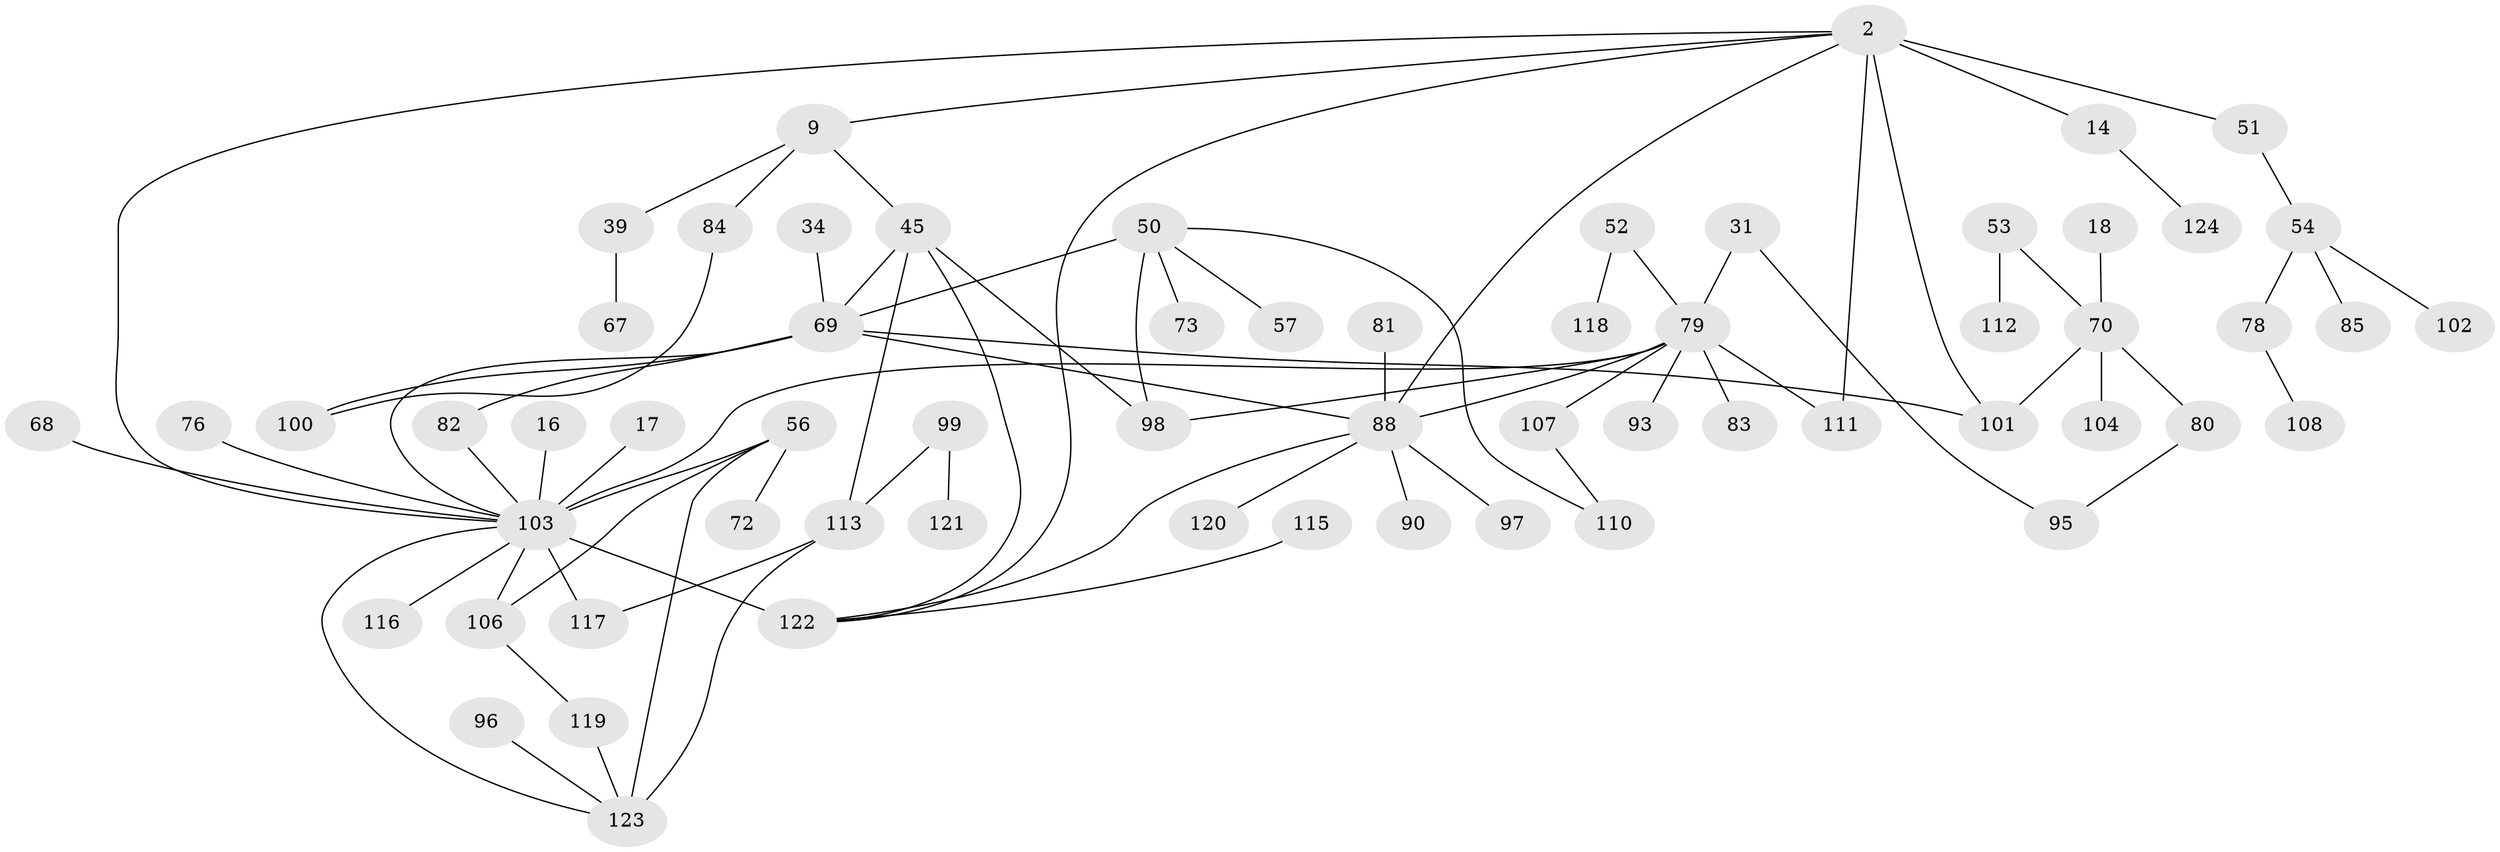 // original degree distribution, {5: 0.07258064516129033, 9: 0.008064516129032258, 7: 0.016129032258064516, 6: 0.016129032258064516, 2: 0.3225806451612903, 4: 0.07258064516129033, 3: 0.1935483870967742, 1: 0.2903225806451613, 8: 0.008064516129032258}
// Generated by graph-tools (version 1.1) at 2025/45/03/04/25 21:45:22]
// undirected, 62 vertices, 80 edges
graph export_dot {
graph [start="1"]
  node [color=gray90,style=filled];
  2;
  9;
  14;
  16;
  17;
  18;
  31;
  34;
  39;
  45 [super="+30"];
  50 [super="+44"];
  51;
  52 [super="+33"];
  53;
  54;
  56;
  57;
  67;
  68;
  69 [super="+3+19"];
  70 [super="+11+12"];
  72;
  73;
  76;
  78;
  79 [super="+26"];
  80;
  81;
  82 [super="+41"];
  83;
  84;
  85;
  88 [super="+15+35+48"];
  90;
  93;
  95;
  96;
  97;
  98 [super="+61+94"];
  99;
  100 [super="+59"];
  101 [super="+1"];
  102;
  103 [super="+75+86+20"];
  104;
  106 [super="+32+42+47+87"];
  107;
  108;
  110;
  111 [super="+105"];
  112;
  113 [super="+37+66+71"];
  115;
  116;
  117;
  118;
  119;
  120;
  121;
  122 [super="+23+77+92+114"];
  123 [super="+60+62+109"];
  124;
  2 -- 9;
  2 -- 14;
  2 -- 51;
  2 -- 101 [weight=2];
  2 -- 88;
  2 -- 122;
  2 -- 103;
  2 -- 111;
  9 -- 39;
  9 -- 45;
  9 -- 84;
  14 -- 124;
  16 -- 103;
  17 -- 103;
  18 -- 70;
  31 -- 95;
  31 -- 79;
  34 -- 69;
  39 -- 67;
  45 -- 69 [weight=2];
  45 -- 113;
  45 -- 98;
  45 -- 122;
  50 -- 57;
  50 -- 110;
  50 -- 98;
  50 -- 69 [weight=2];
  50 -- 73;
  51 -- 54;
  52 -- 118;
  52 -- 79;
  53 -- 112;
  53 -- 70;
  54 -- 78;
  54 -- 85;
  54 -- 102;
  56 -- 72;
  56 -- 106 [weight=2];
  56 -- 123 [weight=2];
  56 -- 103;
  68 -- 103;
  69 -- 103;
  69 -- 101 [weight=2];
  69 -- 88 [weight=2];
  69 -- 82;
  69 -- 100;
  70 -- 104;
  70 -- 101 [weight=2];
  70 -- 80;
  76 -- 103;
  78 -- 108;
  79 -- 83;
  79 -- 93;
  79 -- 107;
  79 -- 88 [weight=2];
  79 -- 98;
  79 -- 103 [weight=2];
  79 -- 111;
  80 -- 95;
  81 -- 88;
  82 -- 103;
  84 -- 100;
  88 -- 90;
  88 -- 120;
  88 -- 97;
  88 -- 122;
  96 -- 123;
  99 -- 121;
  99 -- 113;
  103 -- 123;
  103 -- 116;
  103 -- 117;
  103 -- 122 [weight=5];
  103 -- 106;
  106 -- 119;
  107 -- 110;
  113 -- 117;
  113 -- 123;
  115 -- 122;
  119 -- 123;
}
